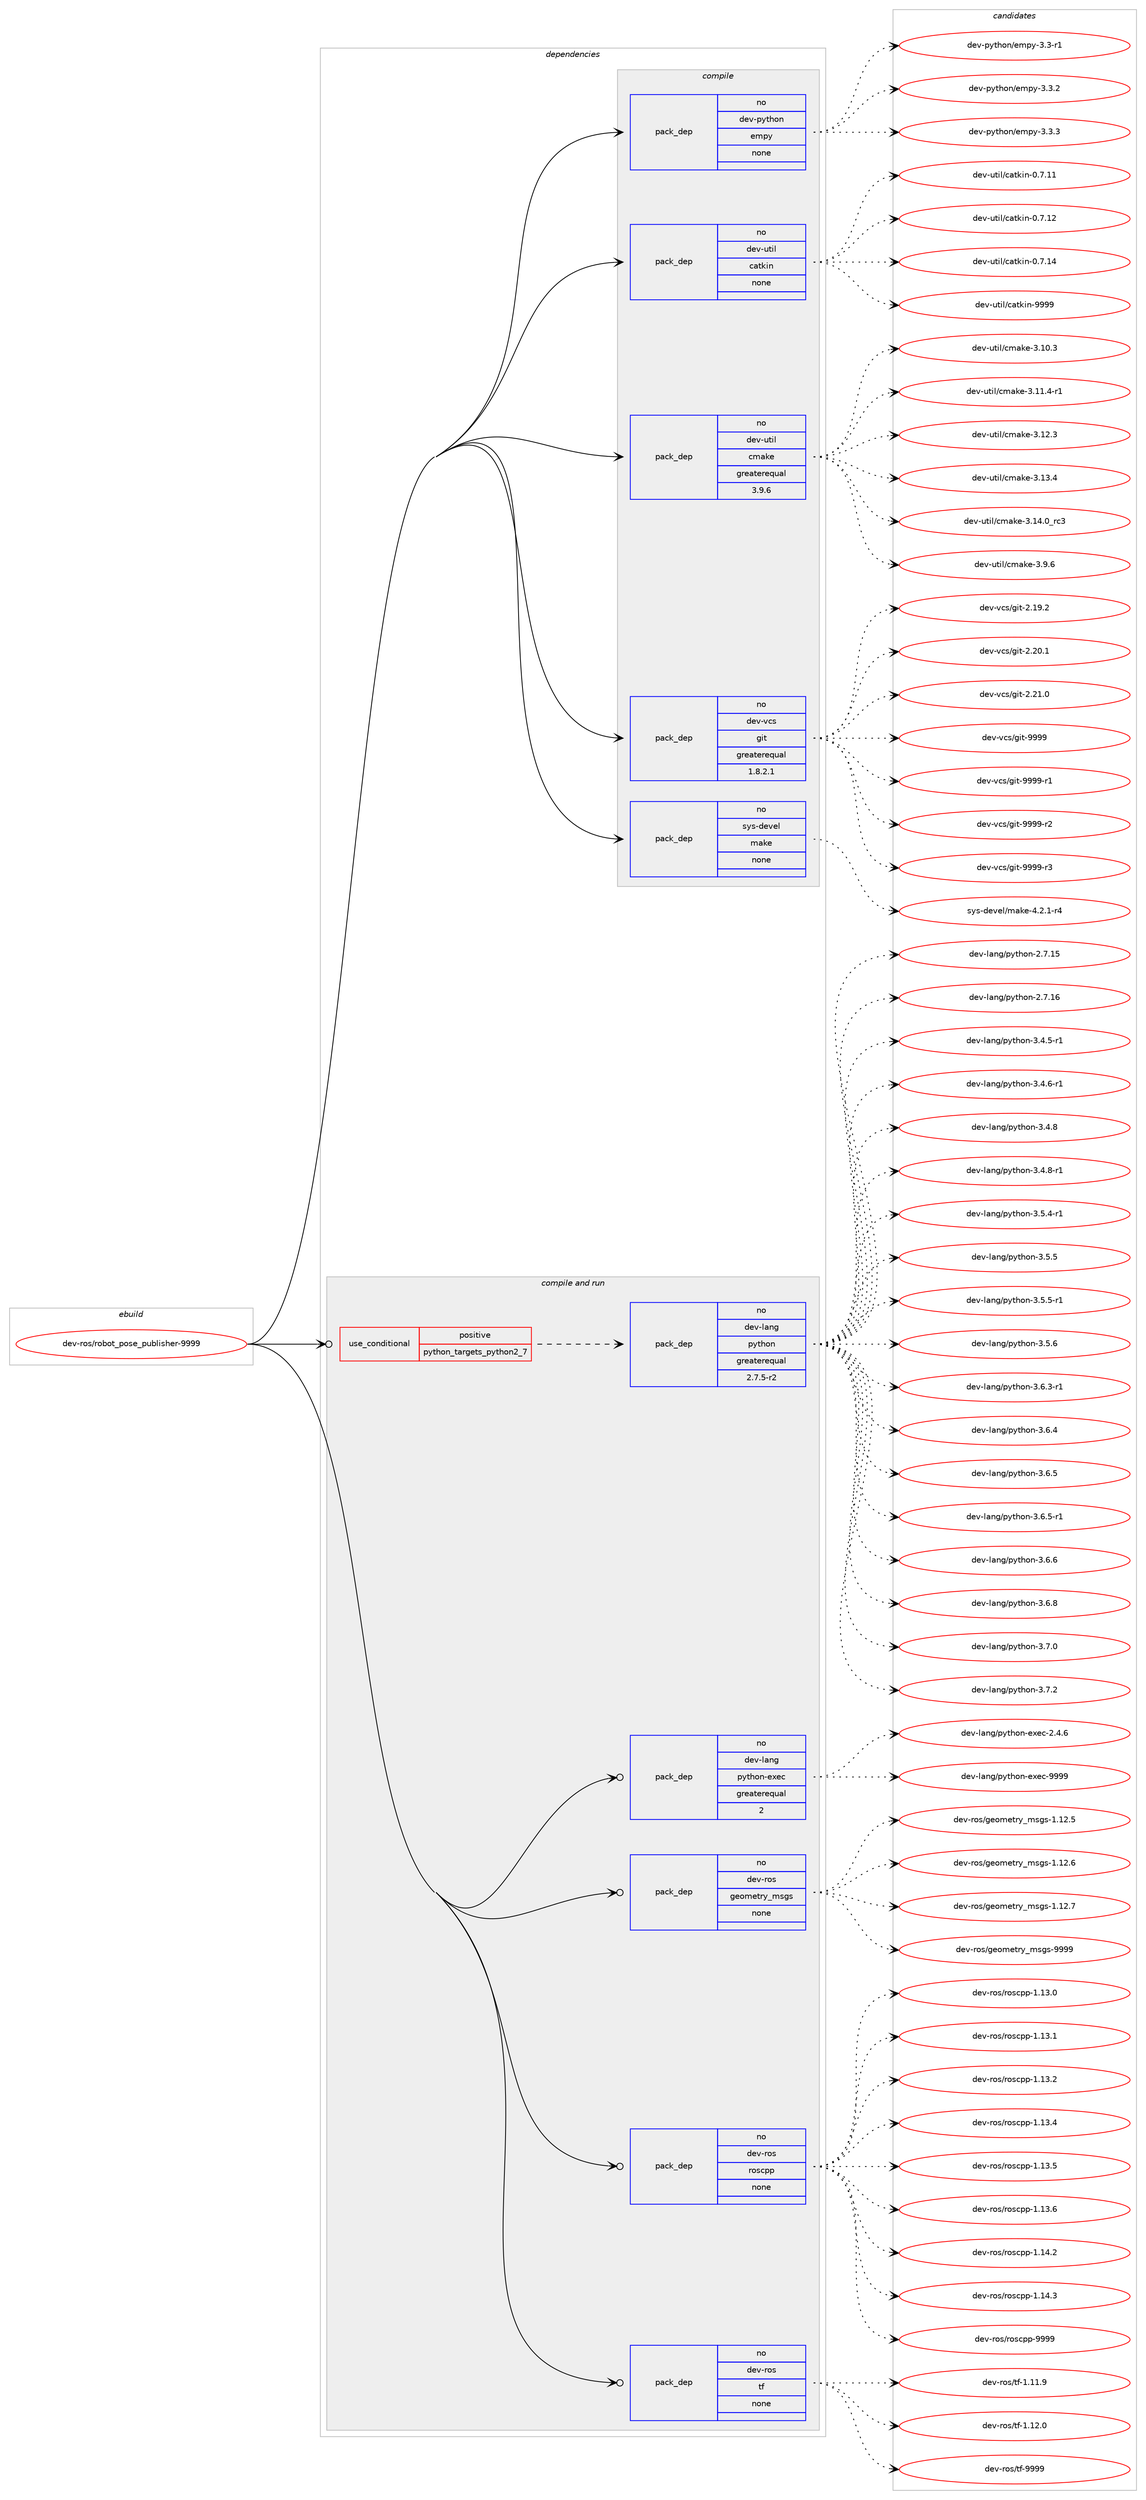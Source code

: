digraph prolog {

# *************
# Graph options
# *************

newrank=true;
concentrate=true;
compound=true;
graph [rankdir=LR,fontname=Helvetica,fontsize=10,ranksep=1.5];#, ranksep=2.5, nodesep=0.2];
edge  [arrowhead=vee];
node  [fontname=Helvetica,fontsize=10];

# **********
# The ebuild
# **********

subgraph cluster_leftcol {
color=gray;
rank=same;
label=<<i>ebuild</i>>;
id [label="dev-ros/robot_pose_publisher-9999", color=red, width=4, href="../dev-ros/robot_pose_publisher-9999.svg"];
}

# ****************
# The dependencies
# ****************

subgraph cluster_midcol {
color=gray;
label=<<i>dependencies</i>>;
subgraph cluster_compile {
fillcolor="#eeeeee";
style=filled;
label=<<i>compile</i>>;
subgraph pack1050384 {
dependency1463371 [label=<<TABLE BORDER="0" CELLBORDER="1" CELLSPACING="0" CELLPADDING="4" WIDTH="220"><TR><TD ROWSPAN="6" CELLPADDING="30">pack_dep</TD></TR><TR><TD WIDTH="110">no</TD></TR><TR><TD>dev-python</TD></TR><TR><TD>empy</TD></TR><TR><TD>none</TD></TR><TR><TD></TD></TR></TABLE>>, shape=none, color=blue];
}
id:e -> dependency1463371:w [weight=20,style="solid",arrowhead="vee"];
subgraph pack1050385 {
dependency1463372 [label=<<TABLE BORDER="0" CELLBORDER="1" CELLSPACING="0" CELLPADDING="4" WIDTH="220"><TR><TD ROWSPAN="6" CELLPADDING="30">pack_dep</TD></TR><TR><TD WIDTH="110">no</TD></TR><TR><TD>dev-util</TD></TR><TR><TD>catkin</TD></TR><TR><TD>none</TD></TR><TR><TD></TD></TR></TABLE>>, shape=none, color=blue];
}
id:e -> dependency1463372:w [weight=20,style="solid",arrowhead="vee"];
subgraph pack1050386 {
dependency1463373 [label=<<TABLE BORDER="0" CELLBORDER="1" CELLSPACING="0" CELLPADDING="4" WIDTH="220"><TR><TD ROWSPAN="6" CELLPADDING="30">pack_dep</TD></TR><TR><TD WIDTH="110">no</TD></TR><TR><TD>dev-util</TD></TR><TR><TD>cmake</TD></TR><TR><TD>greaterequal</TD></TR><TR><TD>3.9.6</TD></TR></TABLE>>, shape=none, color=blue];
}
id:e -> dependency1463373:w [weight=20,style="solid",arrowhead="vee"];
subgraph pack1050387 {
dependency1463374 [label=<<TABLE BORDER="0" CELLBORDER="1" CELLSPACING="0" CELLPADDING="4" WIDTH="220"><TR><TD ROWSPAN="6" CELLPADDING="30">pack_dep</TD></TR><TR><TD WIDTH="110">no</TD></TR><TR><TD>dev-vcs</TD></TR><TR><TD>git</TD></TR><TR><TD>greaterequal</TD></TR><TR><TD>1.8.2.1</TD></TR></TABLE>>, shape=none, color=blue];
}
id:e -> dependency1463374:w [weight=20,style="solid",arrowhead="vee"];
subgraph pack1050388 {
dependency1463375 [label=<<TABLE BORDER="0" CELLBORDER="1" CELLSPACING="0" CELLPADDING="4" WIDTH="220"><TR><TD ROWSPAN="6" CELLPADDING="30">pack_dep</TD></TR><TR><TD WIDTH="110">no</TD></TR><TR><TD>sys-devel</TD></TR><TR><TD>make</TD></TR><TR><TD>none</TD></TR><TR><TD></TD></TR></TABLE>>, shape=none, color=blue];
}
id:e -> dependency1463375:w [weight=20,style="solid",arrowhead="vee"];
}
subgraph cluster_compileandrun {
fillcolor="#eeeeee";
style=filled;
label=<<i>compile and run</i>>;
subgraph cond389597 {
dependency1463376 [label=<<TABLE BORDER="0" CELLBORDER="1" CELLSPACING="0" CELLPADDING="4"><TR><TD ROWSPAN="3" CELLPADDING="10">use_conditional</TD></TR><TR><TD>positive</TD></TR><TR><TD>python_targets_python2_7</TD></TR></TABLE>>, shape=none, color=red];
subgraph pack1050389 {
dependency1463377 [label=<<TABLE BORDER="0" CELLBORDER="1" CELLSPACING="0" CELLPADDING="4" WIDTH="220"><TR><TD ROWSPAN="6" CELLPADDING="30">pack_dep</TD></TR><TR><TD WIDTH="110">no</TD></TR><TR><TD>dev-lang</TD></TR><TR><TD>python</TD></TR><TR><TD>greaterequal</TD></TR><TR><TD>2.7.5-r2</TD></TR></TABLE>>, shape=none, color=blue];
}
dependency1463376:e -> dependency1463377:w [weight=20,style="dashed",arrowhead="vee"];
}
id:e -> dependency1463376:w [weight=20,style="solid",arrowhead="odotvee"];
subgraph pack1050390 {
dependency1463378 [label=<<TABLE BORDER="0" CELLBORDER="1" CELLSPACING="0" CELLPADDING="4" WIDTH="220"><TR><TD ROWSPAN="6" CELLPADDING="30">pack_dep</TD></TR><TR><TD WIDTH="110">no</TD></TR><TR><TD>dev-lang</TD></TR><TR><TD>python-exec</TD></TR><TR><TD>greaterequal</TD></TR><TR><TD>2</TD></TR></TABLE>>, shape=none, color=blue];
}
id:e -> dependency1463378:w [weight=20,style="solid",arrowhead="odotvee"];
subgraph pack1050391 {
dependency1463379 [label=<<TABLE BORDER="0" CELLBORDER="1" CELLSPACING="0" CELLPADDING="4" WIDTH="220"><TR><TD ROWSPAN="6" CELLPADDING="30">pack_dep</TD></TR><TR><TD WIDTH="110">no</TD></TR><TR><TD>dev-ros</TD></TR><TR><TD>geometry_msgs</TD></TR><TR><TD>none</TD></TR><TR><TD></TD></TR></TABLE>>, shape=none, color=blue];
}
id:e -> dependency1463379:w [weight=20,style="solid",arrowhead="odotvee"];
subgraph pack1050392 {
dependency1463380 [label=<<TABLE BORDER="0" CELLBORDER="1" CELLSPACING="0" CELLPADDING="4" WIDTH="220"><TR><TD ROWSPAN="6" CELLPADDING="30">pack_dep</TD></TR><TR><TD WIDTH="110">no</TD></TR><TR><TD>dev-ros</TD></TR><TR><TD>roscpp</TD></TR><TR><TD>none</TD></TR><TR><TD></TD></TR></TABLE>>, shape=none, color=blue];
}
id:e -> dependency1463380:w [weight=20,style="solid",arrowhead="odotvee"];
subgraph pack1050393 {
dependency1463381 [label=<<TABLE BORDER="0" CELLBORDER="1" CELLSPACING="0" CELLPADDING="4" WIDTH="220"><TR><TD ROWSPAN="6" CELLPADDING="30">pack_dep</TD></TR><TR><TD WIDTH="110">no</TD></TR><TR><TD>dev-ros</TD></TR><TR><TD>tf</TD></TR><TR><TD>none</TD></TR><TR><TD></TD></TR></TABLE>>, shape=none, color=blue];
}
id:e -> dependency1463381:w [weight=20,style="solid",arrowhead="odotvee"];
}
subgraph cluster_run {
fillcolor="#eeeeee";
style=filled;
label=<<i>run</i>>;
}
}

# **************
# The candidates
# **************

subgraph cluster_choices {
rank=same;
color=gray;
label=<<i>candidates</i>>;

subgraph choice1050384 {
color=black;
nodesep=1;
choice1001011184511212111610411111047101109112121455146514511449 [label="dev-python/empy-3.3-r1", color=red, width=4,href="../dev-python/empy-3.3-r1.svg"];
choice1001011184511212111610411111047101109112121455146514650 [label="dev-python/empy-3.3.2", color=red, width=4,href="../dev-python/empy-3.3.2.svg"];
choice1001011184511212111610411111047101109112121455146514651 [label="dev-python/empy-3.3.3", color=red, width=4,href="../dev-python/empy-3.3.3.svg"];
dependency1463371:e -> choice1001011184511212111610411111047101109112121455146514511449:w [style=dotted,weight="100"];
dependency1463371:e -> choice1001011184511212111610411111047101109112121455146514650:w [style=dotted,weight="100"];
dependency1463371:e -> choice1001011184511212111610411111047101109112121455146514651:w [style=dotted,weight="100"];
}
subgraph choice1050385 {
color=black;
nodesep=1;
choice1001011184511711610510847999711610710511045484655464949 [label="dev-util/catkin-0.7.11", color=red, width=4,href="../dev-util/catkin-0.7.11.svg"];
choice1001011184511711610510847999711610710511045484655464950 [label="dev-util/catkin-0.7.12", color=red, width=4,href="../dev-util/catkin-0.7.12.svg"];
choice1001011184511711610510847999711610710511045484655464952 [label="dev-util/catkin-0.7.14", color=red, width=4,href="../dev-util/catkin-0.7.14.svg"];
choice100101118451171161051084799971161071051104557575757 [label="dev-util/catkin-9999", color=red, width=4,href="../dev-util/catkin-9999.svg"];
dependency1463372:e -> choice1001011184511711610510847999711610710511045484655464949:w [style=dotted,weight="100"];
dependency1463372:e -> choice1001011184511711610510847999711610710511045484655464950:w [style=dotted,weight="100"];
dependency1463372:e -> choice1001011184511711610510847999711610710511045484655464952:w [style=dotted,weight="100"];
dependency1463372:e -> choice100101118451171161051084799971161071051104557575757:w [style=dotted,weight="100"];
}
subgraph choice1050386 {
color=black;
nodesep=1;
choice1001011184511711610510847991099710710145514649484651 [label="dev-util/cmake-3.10.3", color=red, width=4,href="../dev-util/cmake-3.10.3.svg"];
choice10010111845117116105108479910997107101455146494946524511449 [label="dev-util/cmake-3.11.4-r1", color=red, width=4,href="../dev-util/cmake-3.11.4-r1.svg"];
choice1001011184511711610510847991099710710145514649504651 [label="dev-util/cmake-3.12.3", color=red, width=4,href="../dev-util/cmake-3.12.3.svg"];
choice1001011184511711610510847991099710710145514649514652 [label="dev-util/cmake-3.13.4", color=red, width=4,href="../dev-util/cmake-3.13.4.svg"];
choice1001011184511711610510847991099710710145514649524648951149951 [label="dev-util/cmake-3.14.0_rc3", color=red, width=4,href="../dev-util/cmake-3.14.0_rc3.svg"];
choice10010111845117116105108479910997107101455146574654 [label="dev-util/cmake-3.9.6", color=red, width=4,href="../dev-util/cmake-3.9.6.svg"];
dependency1463373:e -> choice1001011184511711610510847991099710710145514649484651:w [style=dotted,weight="100"];
dependency1463373:e -> choice10010111845117116105108479910997107101455146494946524511449:w [style=dotted,weight="100"];
dependency1463373:e -> choice1001011184511711610510847991099710710145514649504651:w [style=dotted,weight="100"];
dependency1463373:e -> choice1001011184511711610510847991099710710145514649514652:w [style=dotted,weight="100"];
dependency1463373:e -> choice1001011184511711610510847991099710710145514649524648951149951:w [style=dotted,weight="100"];
dependency1463373:e -> choice10010111845117116105108479910997107101455146574654:w [style=dotted,weight="100"];
}
subgraph choice1050387 {
color=black;
nodesep=1;
choice10010111845118991154710310511645504649574650 [label="dev-vcs/git-2.19.2", color=red, width=4,href="../dev-vcs/git-2.19.2.svg"];
choice10010111845118991154710310511645504650484649 [label="dev-vcs/git-2.20.1", color=red, width=4,href="../dev-vcs/git-2.20.1.svg"];
choice10010111845118991154710310511645504650494648 [label="dev-vcs/git-2.21.0", color=red, width=4,href="../dev-vcs/git-2.21.0.svg"];
choice1001011184511899115471031051164557575757 [label="dev-vcs/git-9999", color=red, width=4,href="../dev-vcs/git-9999.svg"];
choice10010111845118991154710310511645575757574511449 [label="dev-vcs/git-9999-r1", color=red, width=4,href="../dev-vcs/git-9999-r1.svg"];
choice10010111845118991154710310511645575757574511450 [label="dev-vcs/git-9999-r2", color=red, width=4,href="../dev-vcs/git-9999-r2.svg"];
choice10010111845118991154710310511645575757574511451 [label="dev-vcs/git-9999-r3", color=red, width=4,href="../dev-vcs/git-9999-r3.svg"];
dependency1463374:e -> choice10010111845118991154710310511645504649574650:w [style=dotted,weight="100"];
dependency1463374:e -> choice10010111845118991154710310511645504650484649:w [style=dotted,weight="100"];
dependency1463374:e -> choice10010111845118991154710310511645504650494648:w [style=dotted,weight="100"];
dependency1463374:e -> choice1001011184511899115471031051164557575757:w [style=dotted,weight="100"];
dependency1463374:e -> choice10010111845118991154710310511645575757574511449:w [style=dotted,weight="100"];
dependency1463374:e -> choice10010111845118991154710310511645575757574511450:w [style=dotted,weight="100"];
dependency1463374:e -> choice10010111845118991154710310511645575757574511451:w [style=dotted,weight="100"];
}
subgraph choice1050388 {
color=black;
nodesep=1;
choice1151211154510010111810110847109971071014552465046494511452 [label="sys-devel/make-4.2.1-r4", color=red, width=4,href="../sys-devel/make-4.2.1-r4.svg"];
dependency1463375:e -> choice1151211154510010111810110847109971071014552465046494511452:w [style=dotted,weight="100"];
}
subgraph choice1050389 {
color=black;
nodesep=1;
choice10010111845108971101034711212111610411111045504655464953 [label="dev-lang/python-2.7.15", color=red, width=4,href="../dev-lang/python-2.7.15.svg"];
choice10010111845108971101034711212111610411111045504655464954 [label="dev-lang/python-2.7.16", color=red, width=4,href="../dev-lang/python-2.7.16.svg"];
choice1001011184510897110103471121211161041111104551465246534511449 [label="dev-lang/python-3.4.5-r1", color=red, width=4,href="../dev-lang/python-3.4.5-r1.svg"];
choice1001011184510897110103471121211161041111104551465246544511449 [label="dev-lang/python-3.4.6-r1", color=red, width=4,href="../dev-lang/python-3.4.6-r1.svg"];
choice100101118451089711010347112121116104111110455146524656 [label="dev-lang/python-3.4.8", color=red, width=4,href="../dev-lang/python-3.4.8.svg"];
choice1001011184510897110103471121211161041111104551465246564511449 [label="dev-lang/python-3.4.8-r1", color=red, width=4,href="../dev-lang/python-3.4.8-r1.svg"];
choice1001011184510897110103471121211161041111104551465346524511449 [label="dev-lang/python-3.5.4-r1", color=red, width=4,href="../dev-lang/python-3.5.4-r1.svg"];
choice100101118451089711010347112121116104111110455146534653 [label="dev-lang/python-3.5.5", color=red, width=4,href="../dev-lang/python-3.5.5.svg"];
choice1001011184510897110103471121211161041111104551465346534511449 [label="dev-lang/python-3.5.5-r1", color=red, width=4,href="../dev-lang/python-3.5.5-r1.svg"];
choice100101118451089711010347112121116104111110455146534654 [label="dev-lang/python-3.5.6", color=red, width=4,href="../dev-lang/python-3.5.6.svg"];
choice1001011184510897110103471121211161041111104551465446514511449 [label="dev-lang/python-3.6.3-r1", color=red, width=4,href="../dev-lang/python-3.6.3-r1.svg"];
choice100101118451089711010347112121116104111110455146544652 [label="dev-lang/python-3.6.4", color=red, width=4,href="../dev-lang/python-3.6.4.svg"];
choice100101118451089711010347112121116104111110455146544653 [label="dev-lang/python-3.6.5", color=red, width=4,href="../dev-lang/python-3.6.5.svg"];
choice1001011184510897110103471121211161041111104551465446534511449 [label="dev-lang/python-3.6.5-r1", color=red, width=4,href="../dev-lang/python-3.6.5-r1.svg"];
choice100101118451089711010347112121116104111110455146544654 [label="dev-lang/python-3.6.6", color=red, width=4,href="../dev-lang/python-3.6.6.svg"];
choice100101118451089711010347112121116104111110455146544656 [label="dev-lang/python-3.6.8", color=red, width=4,href="../dev-lang/python-3.6.8.svg"];
choice100101118451089711010347112121116104111110455146554648 [label="dev-lang/python-3.7.0", color=red, width=4,href="../dev-lang/python-3.7.0.svg"];
choice100101118451089711010347112121116104111110455146554650 [label="dev-lang/python-3.7.2", color=red, width=4,href="../dev-lang/python-3.7.2.svg"];
dependency1463377:e -> choice10010111845108971101034711212111610411111045504655464953:w [style=dotted,weight="100"];
dependency1463377:e -> choice10010111845108971101034711212111610411111045504655464954:w [style=dotted,weight="100"];
dependency1463377:e -> choice1001011184510897110103471121211161041111104551465246534511449:w [style=dotted,weight="100"];
dependency1463377:e -> choice1001011184510897110103471121211161041111104551465246544511449:w [style=dotted,weight="100"];
dependency1463377:e -> choice100101118451089711010347112121116104111110455146524656:w [style=dotted,weight="100"];
dependency1463377:e -> choice1001011184510897110103471121211161041111104551465246564511449:w [style=dotted,weight="100"];
dependency1463377:e -> choice1001011184510897110103471121211161041111104551465346524511449:w [style=dotted,weight="100"];
dependency1463377:e -> choice100101118451089711010347112121116104111110455146534653:w [style=dotted,weight="100"];
dependency1463377:e -> choice1001011184510897110103471121211161041111104551465346534511449:w [style=dotted,weight="100"];
dependency1463377:e -> choice100101118451089711010347112121116104111110455146534654:w [style=dotted,weight="100"];
dependency1463377:e -> choice1001011184510897110103471121211161041111104551465446514511449:w [style=dotted,weight="100"];
dependency1463377:e -> choice100101118451089711010347112121116104111110455146544652:w [style=dotted,weight="100"];
dependency1463377:e -> choice100101118451089711010347112121116104111110455146544653:w [style=dotted,weight="100"];
dependency1463377:e -> choice1001011184510897110103471121211161041111104551465446534511449:w [style=dotted,weight="100"];
dependency1463377:e -> choice100101118451089711010347112121116104111110455146544654:w [style=dotted,weight="100"];
dependency1463377:e -> choice100101118451089711010347112121116104111110455146544656:w [style=dotted,weight="100"];
dependency1463377:e -> choice100101118451089711010347112121116104111110455146554648:w [style=dotted,weight="100"];
dependency1463377:e -> choice100101118451089711010347112121116104111110455146554650:w [style=dotted,weight="100"];
}
subgraph choice1050390 {
color=black;
nodesep=1;
choice1001011184510897110103471121211161041111104510112010199455046524654 [label="dev-lang/python-exec-2.4.6", color=red, width=4,href="../dev-lang/python-exec-2.4.6.svg"];
choice10010111845108971101034711212111610411111045101120101994557575757 [label="dev-lang/python-exec-9999", color=red, width=4,href="../dev-lang/python-exec-9999.svg"];
dependency1463378:e -> choice1001011184510897110103471121211161041111104510112010199455046524654:w [style=dotted,weight="100"];
dependency1463378:e -> choice10010111845108971101034711212111610411111045101120101994557575757:w [style=dotted,weight="100"];
}
subgraph choice1050391 {
color=black;
nodesep=1;
choice10010111845114111115471031011111091011161141219510911510311545494649504653 [label="dev-ros/geometry_msgs-1.12.5", color=red, width=4,href="../dev-ros/geometry_msgs-1.12.5.svg"];
choice10010111845114111115471031011111091011161141219510911510311545494649504654 [label="dev-ros/geometry_msgs-1.12.6", color=red, width=4,href="../dev-ros/geometry_msgs-1.12.6.svg"];
choice10010111845114111115471031011111091011161141219510911510311545494649504655 [label="dev-ros/geometry_msgs-1.12.7", color=red, width=4,href="../dev-ros/geometry_msgs-1.12.7.svg"];
choice1001011184511411111547103101111109101116114121951091151031154557575757 [label="dev-ros/geometry_msgs-9999", color=red, width=4,href="../dev-ros/geometry_msgs-9999.svg"];
dependency1463379:e -> choice10010111845114111115471031011111091011161141219510911510311545494649504653:w [style=dotted,weight="100"];
dependency1463379:e -> choice10010111845114111115471031011111091011161141219510911510311545494649504654:w [style=dotted,weight="100"];
dependency1463379:e -> choice10010111845114111115471031011111091011161141219510911510311545494649504655:w [style=dotted,weight="100"];
dependency1463379:e -> choice1001011184511411111547103101111109101116114121951091151031154557575757:w [style=dotted,weight="100"];
}
subgraph choice1050392 {
color=black;
nodesep=1;
choice10010111845114111115471141111159911211245494649514648 [label="dev-ros/roscpp-1.13.0", color=red, width=4,href="../dev-ros/roscpp-1.13.0.svg"];
choice10010111845114111115471141111159911211245494649514649 [label="dev-ros/roscpp-1.13.1", color=red, width=4,href="../dev-ros/roscpp-1.13.1.svg"];
choice10010111845114111115471141111159911211245494649514650 [label="dev-ros/roscpp-1.13.2", color=red, width=4,href="../dev-ros/roscpp-1.13.2.svg"];
choice10010111845114111115471141111159911211245494649514652 [label="dev-ros/roscpp-1.13.4", color=red, width=4,href="../dev-ros/roscpp-1.13.4.svg"];
choice10010111845114111115471141111159911211245494649514653 [label="dev-ros/roscpp-1.13.5", color=red, width=4,href="../dev-ros/roscpp-1.13.5.svg"];
choice10010111845114111115471141111159911211245494649514654 [label="dev-ros/roscpp-1.13.6", color=red, width=4,href="../dev-ros/roscpp-1.13.6.svg"];
choice10010111845114111115471141111159911211245494649524650 [label="dev-ros/roscpp-1.14.2", color=red, width=4,href="../dev-ros/roscpp-1.14.2.svg"];
choice10010111845114111115471141111159911211245494649524651 [label="dev-ros/roscpp-1.14.3", color=red, width=4,href="../dev-ros/roscpp-1.14.3.svg"];
choice1001011184511411111547114111115991121124557575757 [label="dev-ros/roscpp-9999", color=red, width=4,href="../dev-ros/roscpp-9999.svg"];
dependency1463380:e -> choice10010111845114111115471141111159911211245494649514648:w [style=dotted,weight="100"];
dependency1463380:e -> choice10010111845114111115471141111159911211245494649514649:w [style=dotted,weight="100"];
dependency1463380:e -> choice10010111845114111115471141111159911211245494649514650:w [style=dotted,weight="100"];
dependency1463380:e -> choice10010111845114111115471141111159911211245494649514652:w [style=dotted,weight="100"];
dependency1463380:e -> choice10010111845114111115471141111159911211245494649514653:w [style=dotted,weight="100"];
dependency1463380:e -> choice10010111845114111115471141111159911211245494649514654:w [style=dotted,weight="100"];
dependency1463380:e -> choice10010111845114111115471141111159911211245494649524650:w [style=dotted,weight="100"];
dependency1463380:e -> choice10010111845114111115471141111159911211245494649524651:w [style=dotted,weight="100"];
dependency1463380:e -> choice1001011184511411111547114111115991121124557575757:w [style=dotted,weight="100"];
}
subgraph choice1050393 {
color=black;
nodesep=1;
choice100101118451141111154711610245494649494657 [label="dev-ros/tf-1.11.9", color=red, width=4,href="../dev-ros/tf-1.11.9.svg"];
choice100101118451141111154711610245494649504648 [label="dev-ros/tf-1.12.0", color=red, width=4,href="../dev-ros/tf-1.12.0.svg"];
choice10010111845114111115471161024557575757 [label="dev-ros/tf-9999", color=red, width=4,href="../dev-ros/tf-9999.svg"];
dependency1463381:e -> choice100101118451141111154711610245494649494657:w [style=dotted,weight="100"];
dependency1463381:e -> choice100101118451141111154711610245494649504648:w [style=dotted,weight="100"];
dependency1463381:e -> choice10010111845114111115471161024557575757:w [style=dotted,weight="100"];
}
}

}

